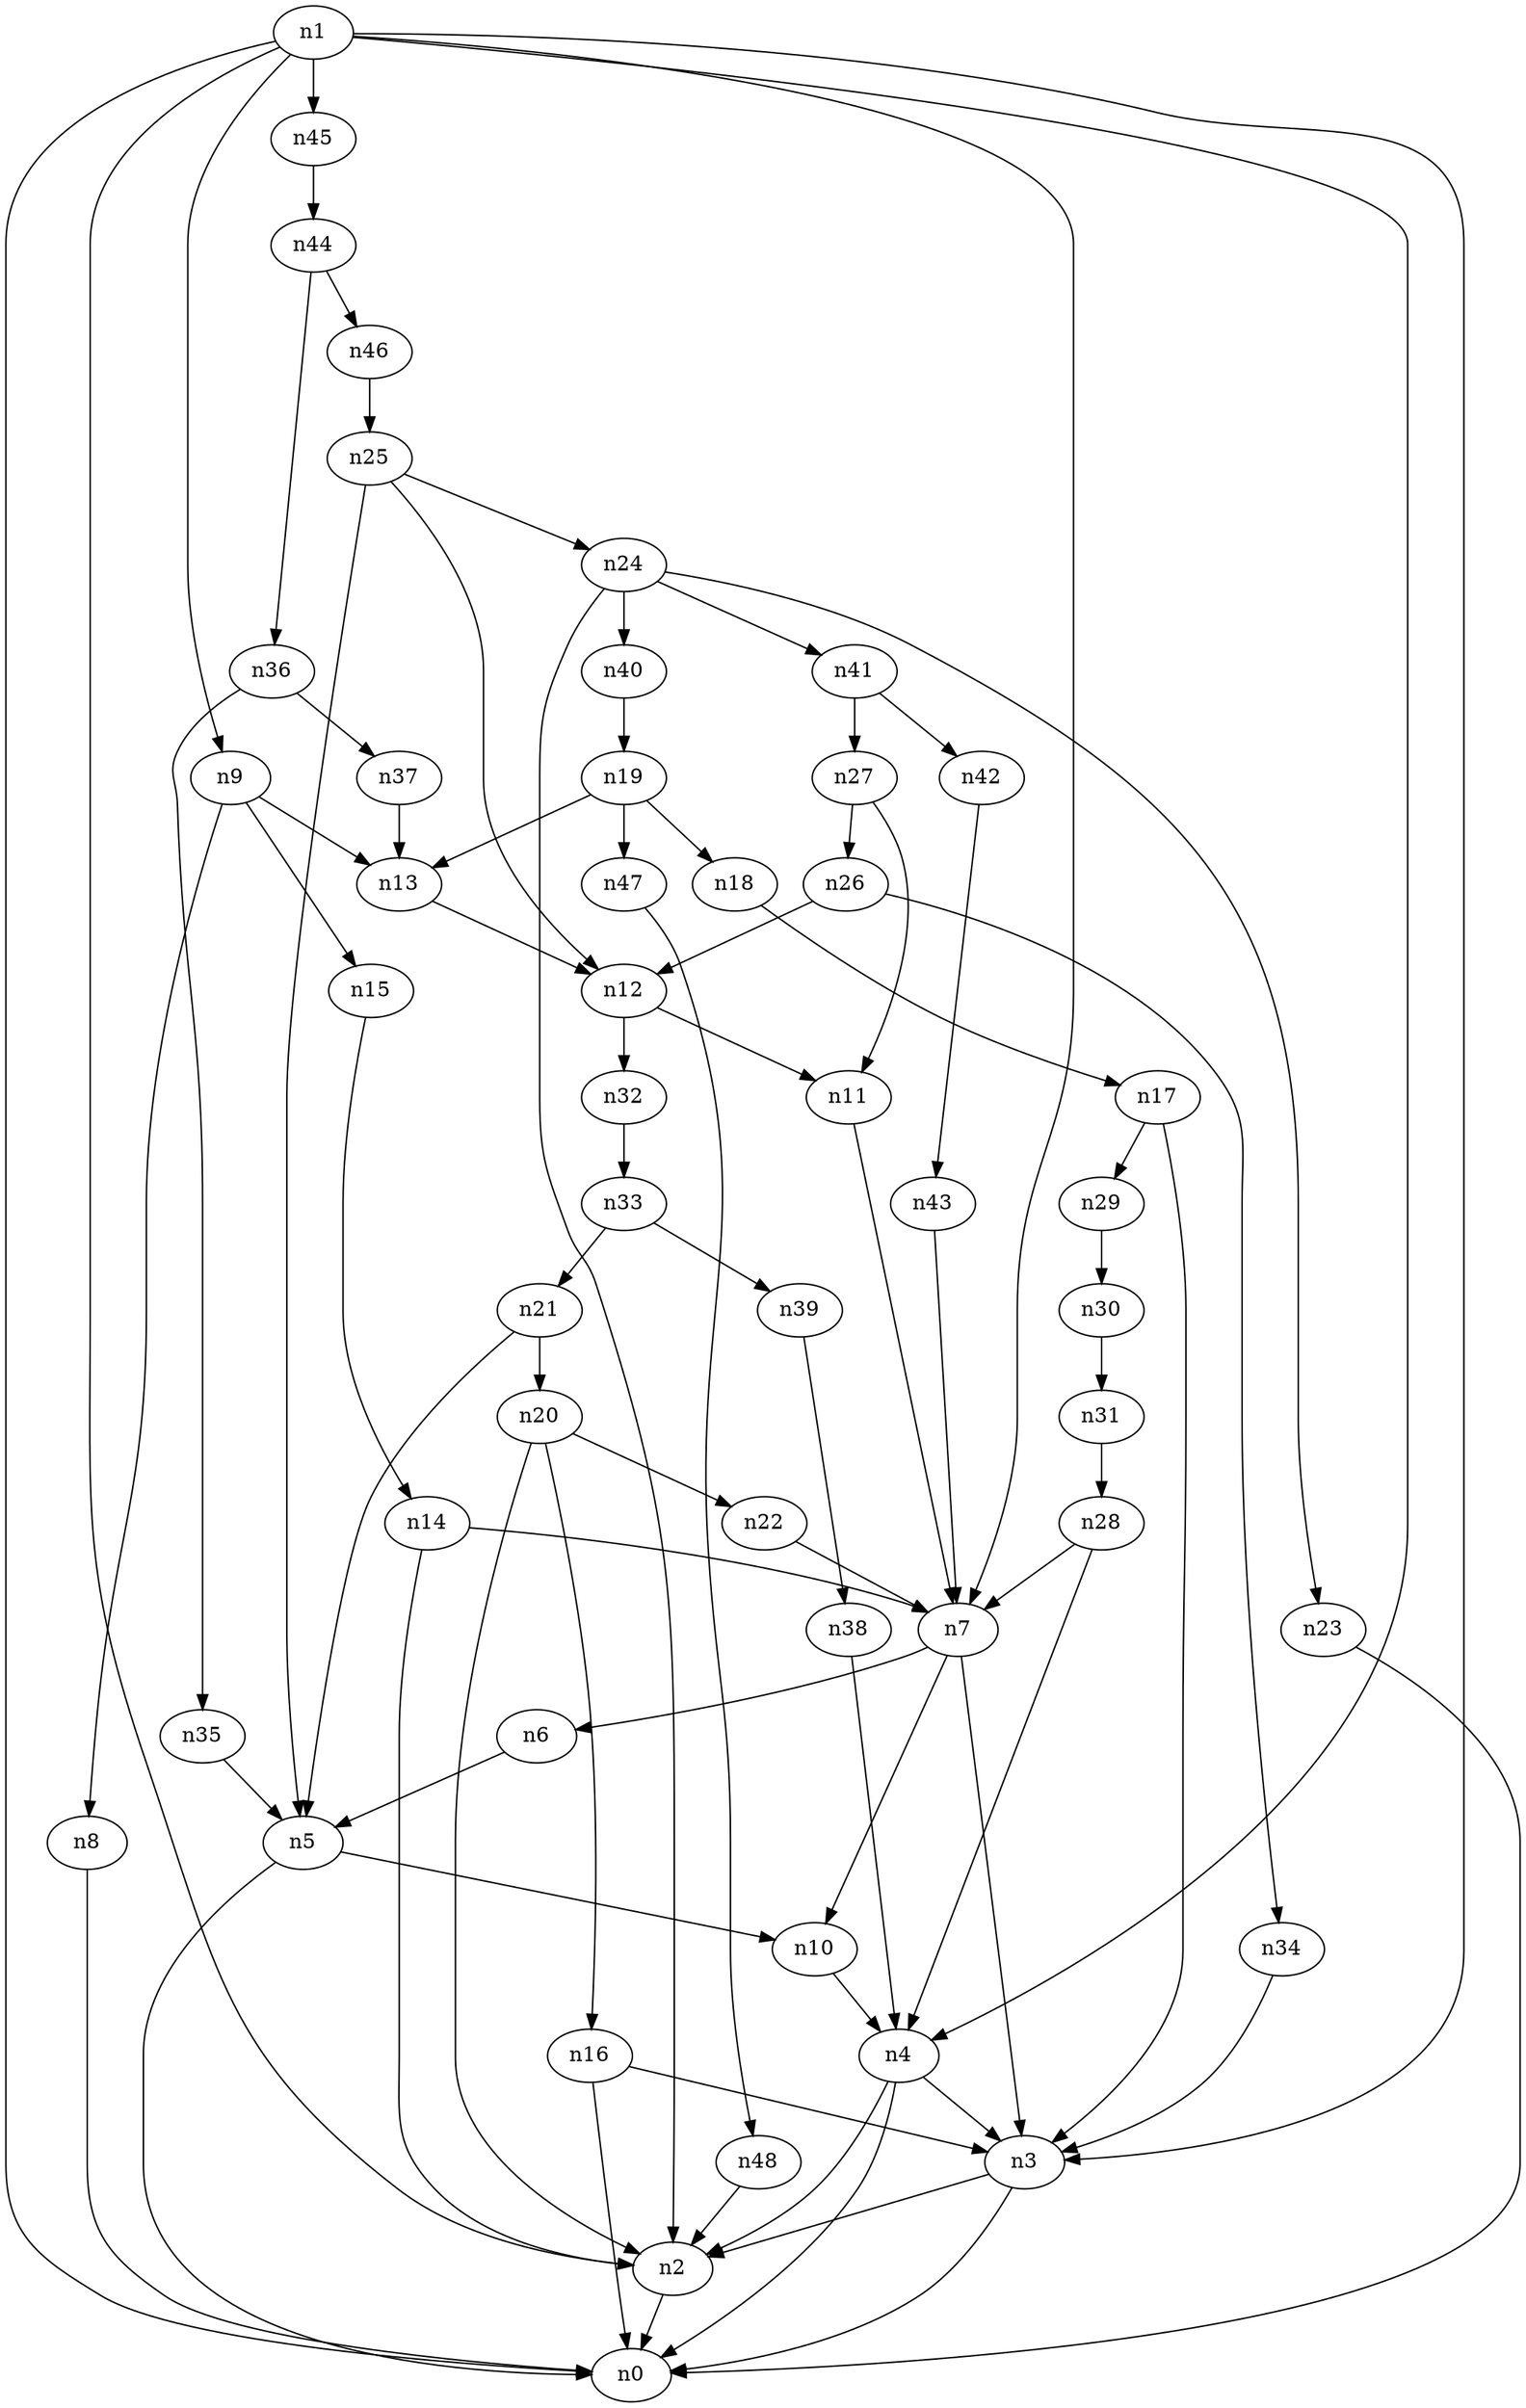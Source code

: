 digraph G {
	n1 -> n0	 [_graphml_id=e0];
	n1 -> n2	 [_graphml_id=e1];
	n1 -> n3	 [_graphml_id=e6];
	n1 -> n4	 [_graphml_id=e9];
	n1 -> n7	 [_graphml_id=e29];
	n1 -> n9	 [_graphml_id=e16];
	n1 -> n45	 [_graphml_id=e76];
	n2 -> n0	 [_graphml_id=e5];
	n3 -> n0	 [_graphml_id=e8];
	n3 -> n2	 [_graphml_id=e2];
	n4 -> n0	 [_graphml_id=e4];
	n4 -> n2	 [_graphml_id=e7];
	n4 -> n3	 [_graphml_id=e3];
	n5 -> n0	 [_graphml_id=e10];
	n5 -> n10	 [_graphml_id=e17];
	n6 -> n5	 [_graphml_id=e11];
	n7 -> n3	 [_graphml_id=e13];
	n7 -> n6	 [_graphml_id=e12];
	n7 -> n10	 [_graphml_id=e19];
	n8 -> n0	 [_graphml_id=e14];
	n9 -> n8	 [_graphml_id=e15];
	n9 -> n13	 [_graphml_id=e23];
	n9 -> n15	 [_graphml_id=e26];
	n10 -> n4	 [_graphml_id=e18];
	n11 -> n7	 [_graphml_id=e20];
	n12 -> n11	 [_graphml_id=e21];
	n12 -> n32	 [_graphml_id=e54];
	n13 -> n12	 [_graphml_id=e22];
	n14 -> n2	 [_graphml_id=e24];
	n14 -> n7	 [_graphml_id=e30];
	n15 -> n14	 [_graphml_id=e25];
	n16 -> n0	 [_graphml_id=e28];
	n16 -> n3	 [_graphml_id=e27];
	n17 -> n3	 [_graphml_id=e31];
	n17 -> n29	 [_graphml_id=e50];
	n18 -> n17	 [_graphml_id=e32];
	n19 -> n13	 [_graphml_id=e34];
	n19 -> n18	 [_graphml_id=e33];
	n19 -> n47	 [_graphml_id=e80];
	n20 -> n2	 [_graphml_id=e69];
	n20 -> n16	 [_graphml_id=e35];
	n20 -> n22	 [_graphml_id=e39];
	n21 -> n5	 [_graphml_id=e37];
	n21 -> n20	 [_graphml_id=e36];
	n22 -> n7	 [_graphml_id=e38];
	n23 -> n0	 [_graphml_id=e40];
	n24 -> n2	 [_graphml_id=e59];
	n24 -> n23	 [_graphml_id=e41];
	n24 -> n40	 [_graphml_id=e68];
	n24 -> n41	 [_graphml_id=e70];
	n25 -> n5	 [_graphml_id=e43];
	n25 -> n12	 [_graphml_id=e49];
	n25 -> n24	 [_graphml_id=e42];
	n26 -> n12	 [_graphml_id=e44];
	n26 -> n34	 [_graphml_id=e58];
	n27 -> n11	 [_graphml_id=e46];
	n27 -> n26	 [_graphml_id=e45];
	n28 -> n4	 [_graphml_id=e48];
	n28 -> n7	 [_graphml_id=e47];
	n29 -> n30	 [_graphml_id=e51];
	n30 -> n31	 [_graphml_id=e52];
	n31 -> n28	 [_graphml_id=e53];
	n32 -> n33	 [_graphml_id=e55];
	n33 -> n21	 [_graphml_id=e56];
	n33 -> n39	 [_graphml_id=e66];
	n34 -> n3	 [_graphml_id=e57];
	n35 -> n5	 [_graphml_id=e60];
	n36 -> n35	 [_graphml_id=e61];
	n36 -> n37	 [_graphml_id=e62];
	n37 -> n13	 [_graphml_id=e63];
	n38 -> n4	 [_graphml_id=e64];
	n39 -> n38	 [_graphml_id=e65];
	n40 -> n19	 [_graphml_id=e67];
	n41 -> n27	 [_graphml_id=e79];
	n41 -> n42	 [_graphml_id=e71];
	n42 -> n43	 [_graphml_id=e72];
	n43 -> n7	 [_graphml_id=e73];
	n44 -> n36	 [_graphml_id=e74];
	n44 -> n46	 [_graphml_id=e78];
	n45 -> n44	 [_graphml_id=e75];
	n46 -> n25	 [_graphml_id=e77];
	n47 -> n48	 [_graphml_id=e81];
	n48 -> n2	 [_graphml_id=e82];
}
